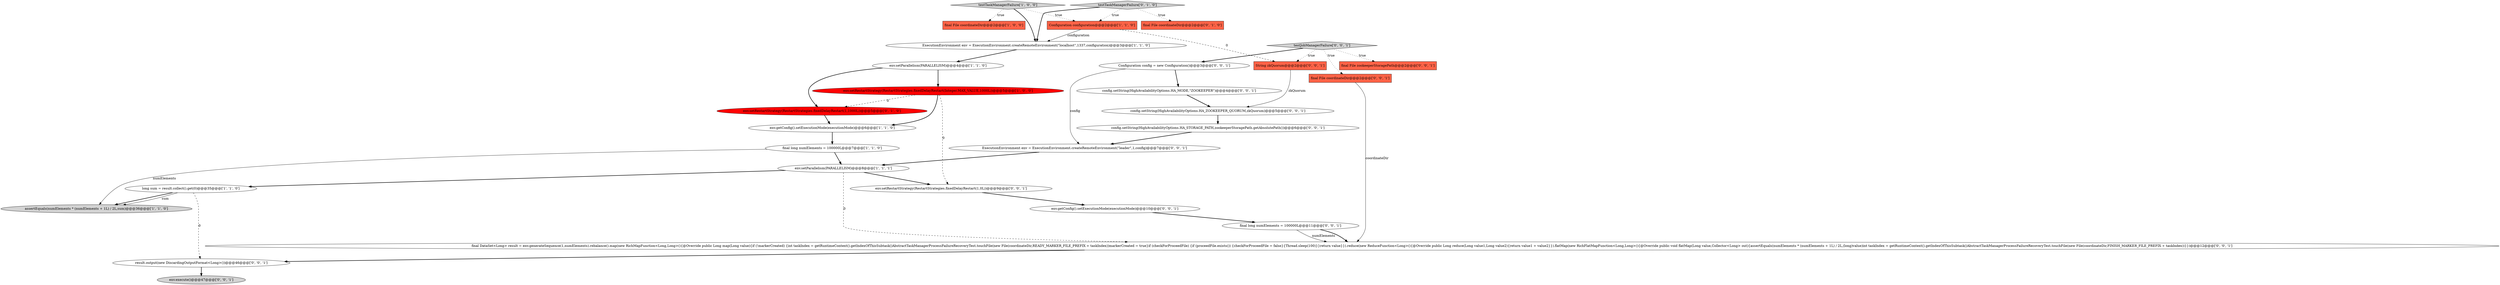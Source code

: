 digraph {
26 [style = filled, label = "config.setString(HighAvailabilityOptions.HA_STORAGE_PATH,zookeeperStoragePath.getAbsolutePath())@@@6@@@['0', '0', '1']", fillcolor = white, shape = ellipse image = "AAA0AAABBB3BBB"];
11 [style = filled, label = "final File coordinateDir@@@2@@@['0', '1', '0']", fillcolor = tomato, shape = box image = "AAA0AAABBB2BBB"];
28 [style = filled, label = "final DataSet<Long> result = env.generateSequence(1,numElements).rebalance().map(new RichMapFunction<Long,Long>(){@Override public Long map(Long value){if (!markerCreated) {int taskIndex = getRuntimeContext().getIndexOfThisSubtask()AbstractTaskManagerProcessFailureRecoveryTest.touchFile(new File(coordinateDir,READY_MARKER_FILE_PREFIX + taskIndex))markerCreated = true}if (checkForProceedFile) {if (proceedFile.exists()) {checkForProceedFile = false}{Thread.sleep(100)}}return value}}).reduce(new ReduceFunction<Long>(){@Override public Long reduce(Long value1,Long value2){return value1 + value2}}).flatMap(new RichFlatMapFunction<Long,Long>(){@Override public void flatMap(Long value,Collector<Long> out){assertEquals(numElements * (numElements + 1L) / 2L,(long)value)int taskIndex = getRuntimeContext().getIndexOfThisSubtask()AbstractTaskManagerProcessFailureRecoveryTest.touchFile(new File(coordinateDir,FINISH_MARKER_FILE_PREFIX + taskIndex))}})@@@12@@@['0', '0', '1']", fillcolor = white, shape = ellipse image = "AAA0AAABBB3BBB"];
21 [style = filled, label = "final long numElements = 100000L@@@11@@@['0', '0', '1']", fillcolor = white, shape = ellipse image = "AAA0AAABBB3BBB"];
27 [style = filled, label = "result.output(new DiscardingOutputFormat<Long>())@@@46@@@['0', '0', '1']", fillcolor = white, shape = ellipse image = "AAA0AAABBB3BBB"];
10 [style = filled, label = "Configuration configuration@@@2@@@['1', '1', '0']", fillcolor = tomato, shape = box image = "AAA0AAABBB1BBB"];
6 [style = filled, label = "final long numElements = 100000L@@@7@@@['1', '1', '0']", fillcolor = white, shape = ellipse image = "AAA0AAABBB1BBB"];
0 [style = filled, label = "env.setParallelism(PARALLELISM)@@@8@@@['1', '1', '1']", fillcolor = white, shape = ellipse image = "AAA0AAABBB1BBB"];
19 [style = filled, label = "ExecutionEnvironment env = ExecutionEnvironment.createRemoteEnvironment(\"leader\",1,config)@@@7@@@['0', '0', '1']", fillcolor = white, shape = ellipse image = "AAA0AAABBB3BBB"];
1 [style = filled, label = "env.setRestartStrategy(RestartStrategies.fixedDelayRestart(Integer.MAX_VALUE,1000L))@@@5@@@['1', '0', '0']", fillcolor = red, shape = ellipse image = "AAA1AAABBB1BBB"];
20 [style = filled, label = "env.setRestartStrategy(RestartStrategies.fixedDelayRestart(1,0L))@@@9@@@['0', '0', '1']", fillcolor = white, shape = ellipse image = "AAA0AAABBB3BBB"];
14 [style = filled, label = "final File zookeeperStoragePath@@@2@@@['0', '0', '1']", fillcolor = tomato, shape = box image = "AAA0AAABBB3BBB"];
18 [style = filled, label = "testJobManagerFailure['0', '0', '1']", fillcolor = lightgray, shape = diamond image = "AAA0AAABBB3BBB"];
5 [style = filled, label = "testTaskManagerFailure['1', '0', '0']", fillcolor = lightgray, shape = diamond image = "AAA0AAABBB1BBB"];
13 [style = filled, label = "env.setRestartStrategy(RestartStrategies.fixedDelayRestart(1,1000L))@@@5@@@['0', '1', '0']", fillcolor = red, shape = ellipse image = "AAA1AAABBB2BBB"];
3 [style = filled, label = "ExecutionEnvironment env = ExecutionEnvironment.createRemoteEnvironment(\"localhost\",1337,configuration)@@@3@@@['1', '1', '0']", fillcolor = white, shape = ellipse image = "AAA0AAABBB1BBB"];
7 [style = filled, label = "env.setParallelism(PARALLELISM)@@@4@@@['1', '1', '0']", fillcolor = white, shape = ellipse image = "AAA0AAABBB1BBB"];
12 [style = filled, label = "testTaskManagerFailure['0', '1', '0']", fillcolor = lightgray, shape = diamond image = "AAA0AAABBB2BBB"];
22 [style = filled, label = "final File coordinateDir@@@2@@@['0', '0', '1']", fillcolor = tomato, shape = box image = "AAA0AAABBB3BBB"];
24 [style = filled, label = "String zkQuorum@@@2@@@['0', '0', '1']", fillcolor = tomato, shape = box image = "AAA0AAABBB3BBB"];
2 [style = filled, label = "final File coordinateDir@@@2@@@['1', '0', '0']", fillcolor = tomato, shape = box image = "AAA0AAABBB1BBB"];
15 [style = filled, label = "config.setString(HighAvailabilityOptions.HA_MODE,\"ZOOKEEPER\")@@@4@@@['0', '0', '1']", fillcolor = white, shape = ellipse image = "AAA0AAABBB3BBB"];
8 [style = filled, label = "env.getConfig().setExecutionMode(executionMode)@@@6@@@['1', '1', '0']", fillcolor = white, shape = ellipse image = "AAA0AAABBB1BBB"];
25 [style = filled, label = "Configuration config = new Configuration()@@@3@@@['0', '0', '1']", fillcolor = white, shape = ellipse image = "AAA0AAABBB3BBB"];
4 [style = filled, label = "long sum = result.collect().get(0)@@@35@@@['1', '1', '0']", fillcolor = white, shape = ellipse image = "AAA0AAABBB1BBB"];
17 [style = filled, label = "env.execute()@@@47@@@['0', '0', '1']", fillcolor = lightgray, shape = ellipse image = "AAA0AAABBB3BBB"];
23 [style = filled, label = "config.setString(HighAvailabilityOptions.HA_ZOOKEEPER_QUORUM,zkQuorum)@@@5@@@['0', '0', '1']", fillcolor = white, shape = ellipse image = "AAA0AAABBB3BBB"];
9 [style = filled, label = "assertEquals(numElements * (numElements + 1L) / 2L,sum)@@@36@@@['1', '1', '0']", fillcolor = lightgray, shape = ellipse image = "AAA0AAABBB1BBB"];
16 [style = filled, label = "env.getConfig().setExecutionMode(executionMode)@@@10@@@['0', '0', '1']", fillcolor = white, shape = ellipse image = "AAA0AAABBB3BBB"];
7->13 [style = bold, label=""];
5->3 [style = bold, label=""];
4->9 [style = bold, label=""];
15->23 [style = bold, label=""];
7->1 [style = bold, label=""];
1->8 [style = bold, label=""];
24->23 [style = solid, label="zkQuorum"];
5->10 [style = dotted, label="true"];
18->24 [style = dotted, label="true"];
23->26 [style = bold, label=""];
4->27 [style = dashed, label="0"];
8->6 [style = bold, label=""];
6->0 [style = bold, label=""];
21->28 [style = solid, label="numElements"];
6->9 [style = solid, label="numElements"];
26->19 [style = bold, label=""];
0->28 [style = dashed, label="0"];
18->14 [style = dotted, label="true"];
19->0 [style = bold, label=""];
21->28 [style = bold, label=""];
12->11 [style = dotted, label="true"];
1->13 [style = dashed, label="0"];
1->20 [style = dashed, label="0"];
10->3 [style = solid, label="configuration"];
20->16 [style = bold, label=""];
12->10 [style = dotted, label="true"];
3->7 [style = bold, label=""];
0->4 [style = bold, label=""];
25->19 [style = solid, label="config"];
16->21 [style = bold, label=""];
27->17 [style = bold, label=""];
18->25 [style = bold, label=""];
25->15 [style = bold, label=""];
0->20 [style = bold, label=""];
4->9 [style = solid, label="sum"];
22->28 [style = solid, label="coordinateDir"];
12->3 [style = bold, label=""];
28->27 [style = bold, label=""];
13->8 [style = bold, label=""];
10->24 [style = dashed, label="0"];
5->2 [style = dotted, label="true"];
18->22 [style = dotted, label="true"];
}
